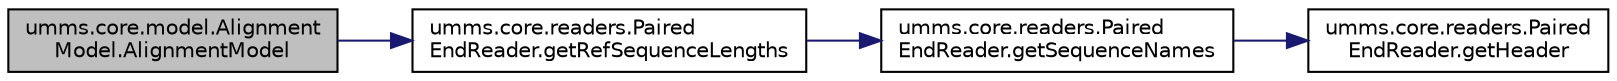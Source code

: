digraph "umms.core.model.AlignmentModel.AlignmentModel"
{
  edge [fontname="Helvetica",fontsize="10",labelfontname="Helvetica",labelfontsize="10"];
  node [fontname="Helvetica",fontsize="10",shape=record];
  rankdir="LR";
  Node1 [label="umms.core.model.Alignment\lModel.AlignmentModel",height=0.2,width=0.4,color="black", fillcolor="grey75", style="filled" fontcolor="black"];
  Node1 -> Node2 [color="midnightblue",fontsize="10",style="solid",fontname="Helvetica"];
  Node2 [label="umms.core.readers.Paired\lEndReader.getRefSequenceLengths",height=0.2,width=0.4,color="black", fillcolor="white", style="filled",URL="$classumms_1_1core_1_1readers_1_1_paired_end_reader.html#ae867912b0cab94b20481eee1eb5390b8"];
  Node2 -> Node3 [color="midnightblue",fontsize="10",style="solid",fontname="Helvetica"];
  Node3 [label="umms.core.readers.Paired\lEndReader.getSequenceNames",height=0.2,width=0.4,color="black", fillcolor="white", style="filled",URL="$classumms_1_1core_1_1readers_1_1_paired_end_reader.html#a3126e03ea603485ecd7eb0f8dc3381a1"];
  Node3 -> Node4 [color="midnightblue",fontsize="10",style="solid",fontname="Helvetica"];
  Node4 [label="umms.core.readers.Paired\lEndReader.getHeader",height=0.2,width=0.4,color="black", fillcolor="white", style="filled",URL="$classumms_1_1core_1_1readers_1_1_paired_end_reader.html#a0053947945b1d82abb79ab943c78e0e9"];
}
